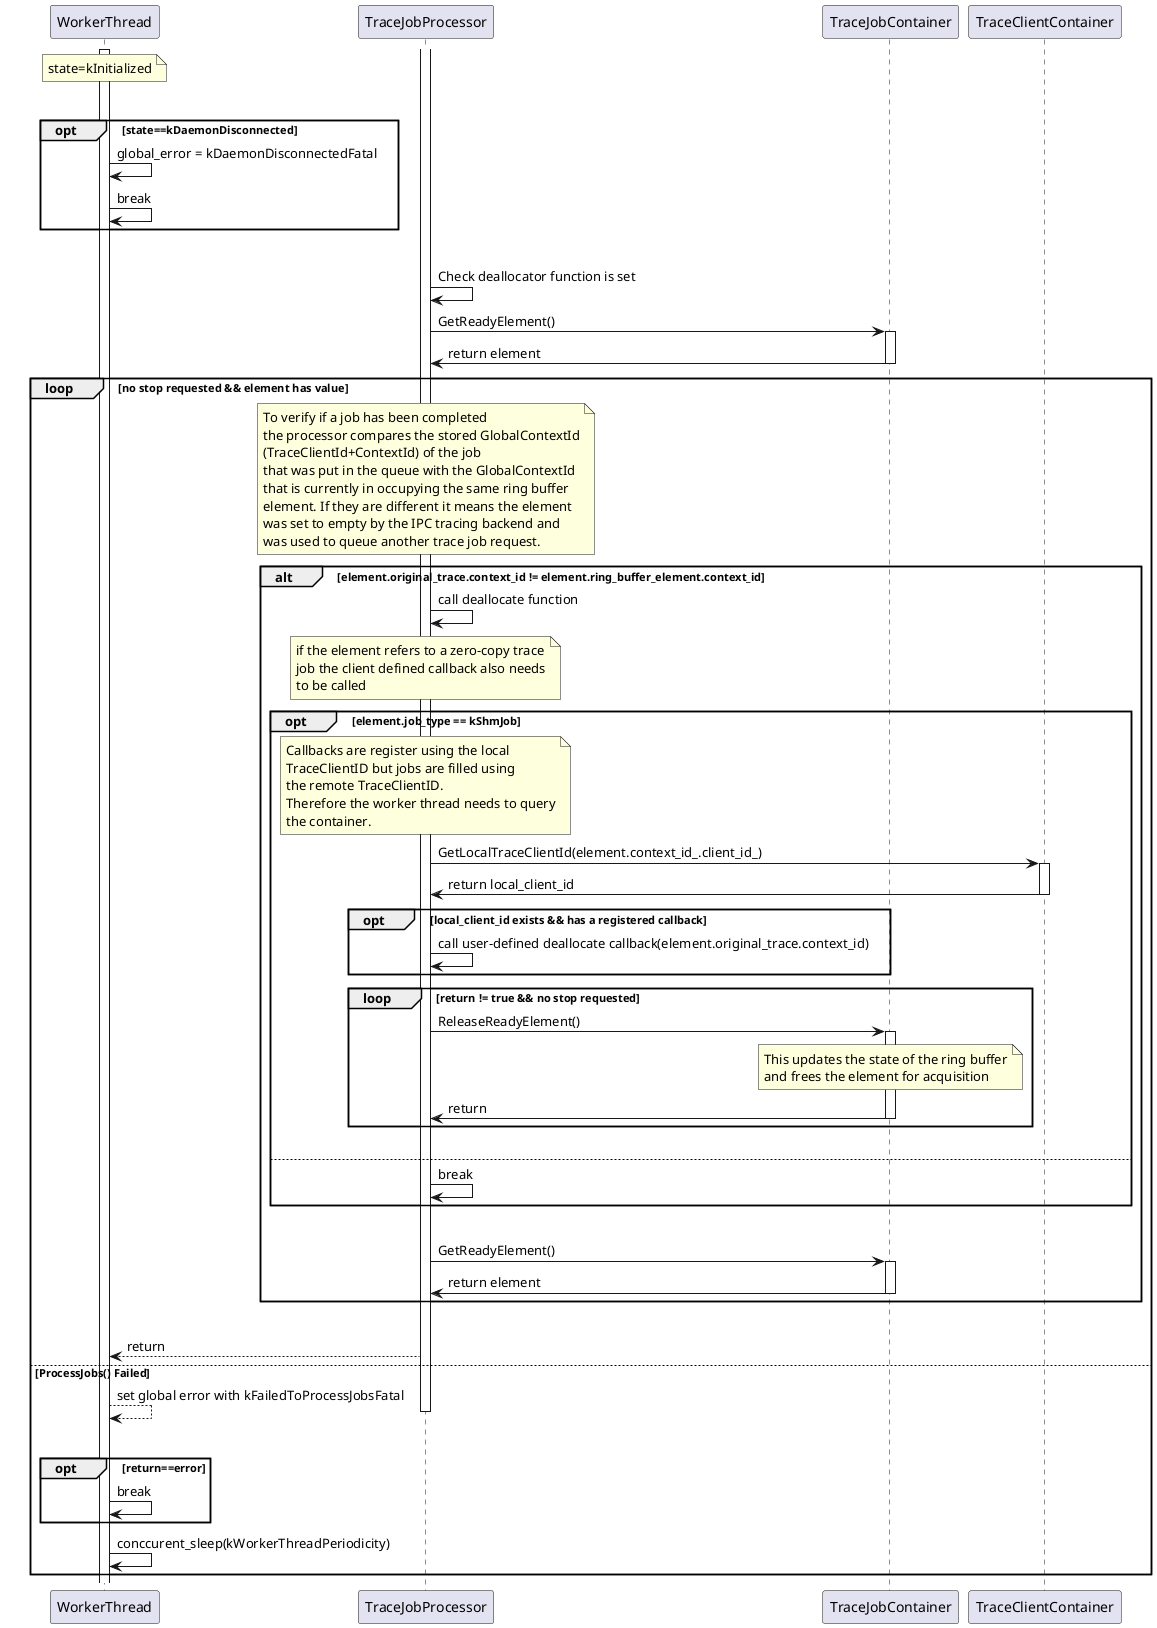 @startuml background_sequence
activate WorkerThread
note over WorkerThread: state=kInitialized
loop no stop requested
    opt state==kDaemonDisconnected
        WorkerThread -> WorkerThread: global_error = kDaemonDisconnectedFatal
        WorkerThread -> WorkerThread: break
    end
    ' ProcessJobs function
    alt WorkerThread -> TraceJobProcessor: ProcessJobs() success
    activate TraceJobProcessor
    TraceJobProcessor->TraceJobProcessor: Check deallocator function is set
    TraceJobProcessor-> TraceJobContainer: GetReadyElement()
    activate TraceJobContainer
    TraceJobContainer-> TraceJobProcessor: return element
    deactivate TraceJobContainer

    loop no stop requested && element has value
        note over TraceJobProcessor
        To verify if a job has been completed
        the processor compares the stored GlobalContextId
        (TraceClientId+ContextId) of the job
        that was put in the queue with the GlobalContextId
        that is currently in occupying the same ring buffer
        element. If they are different it means the element
        was set to empty by the IPC tracing backend and
        was used to queue another trace job request.
        endnote

        alt element.original_trace.context_id != element.ring_buffer_element.context_id

            TraceJobProcessor -> TraceJobProcessor : call deallocate function
            note over TraceJobProcessor
            if the element refers to a zero-copy trace
            job the client defined callback also needs
            to be called
            endnote
            opt element.job_type == kShmJob
                note over TraceJobProcessor
                Callbacks are register using the local
                TraceClientID but jobs are filled using
                the remote TraceClientID.
                Therefore the worker thread needs to query
                the container.
                endnote
                TraceJobProcessor-> TraceClientContainer: GetLocalTraceClientId(element.context_id_.client_id_)
                activate TraceClientContainer
                TraceClientContainer -> TraceJobProcessor: return local_client_id
                deactivate TraceClientContainer
                opt local_client_id exists && has a registered callback
                    TraceJobProcessor -> TraceJobProcessor: call user-defined deallocate callback(element.original_trace.context_id)
                end
                loop return != true && no stop requested
                TraceJobProcessor -> TraceJobContainer: ReleaseReadyElement()
                activate TraceJobContainer
                note over TraceJobContainer
                This updates the state of the ring buffer
                and frees the element for acquisition
                endnote
                TraceJobContainer -> TraceJobProcessor: return
                deactivate TraceJobContainer
            end
            |||
        else
            TraceJobProcessor-> TraceJobProcessor: break
        end
        |||

        ' Get a new element
        TraceJobProcessor-> TraceJobContainer: GetReadyElement()
        activate TraceJobContainer
        TraceJobContainer-> TraceJobProcessor: return element
        deactivate TraceJobContainer
    end
    |||

    TraceJobProcessor --> WorkerThread: return
    else ProcessJobs() Failed
        WorkerThread-->WorkerThread : set global error with kFailedToProcessJobsFatal
    |||
    deactivate TraceJobProcessor
    opt return==error
        WorkerThread -> WorkerThread: break
    end
    WorkerThread -> WorkerThread: conccurent_sleep(kWorkerThreadPeriodicity)
end

@enduml
